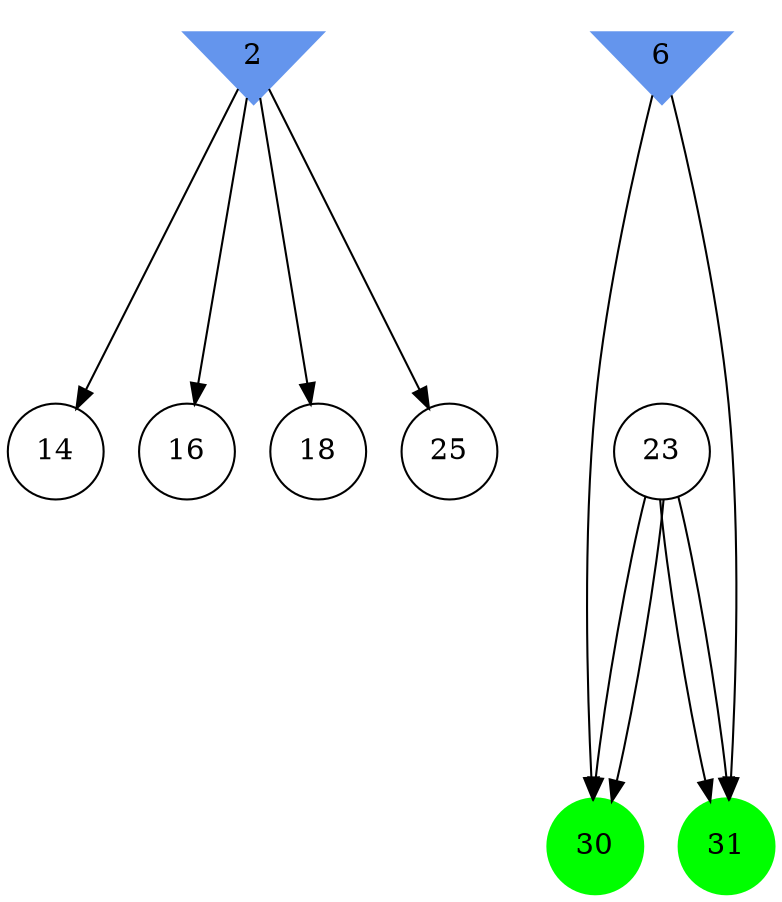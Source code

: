 digraph brain {
	ranksep=2.0;
	2 [shape=invtriangle,style=filled,color=cornflowerblue];
	6 [shape=invtriangle,style=filled,color=cornflowerblue];
	14 [shape=circle,color=black];
	16 [shape=circle,color=black];
	18 [shape=circle,color=black];
	23 [shape=circle,color=black];
	25 [shape=circle,color=black];
	30 [shape=circle,style=filled,color=green];
	31 [shape=circle,style=filled,color=green];
	2	->	14;
	2	->	25;
	2	->	18;
	2	->	16;
	6	->	31;
	6	->	30;
	23	->	31;
	23	->	30;
	23	->	31;
	23	->	30;
	{ rank=same; 2; 6; }
	{ rank=same; 14; 16; 18; 23; 25; }
	{ rank=same; 30; 31; }
}
